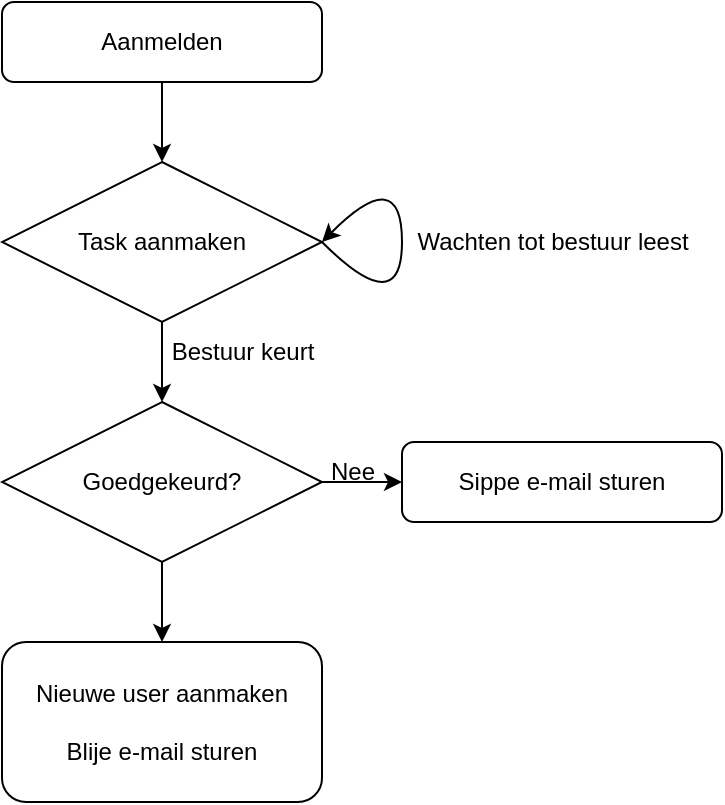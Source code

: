 <mxfile version="26.1.0">
  <diagram name="Page-1" id="TfMKHHPpqszkACd9GYnQ">
    <mxGraphModel dx="1279" dy="731" grid="1" gridSize="10" guides="1" tooltips="1" connect="1" arrows="1" fold="1" page="1" pageScale="1" pageWidth="1200" pageHeight="1600" math="0" shadow="0">
      <root>
        <mxCell id="0" />
        <mxCell id="1" parent="0" />
        <mxCell id="65rThM5jjV6R_LdhtffP-1" value="Aanmelden" style="rounded=1;whiteSpace=wrap;html=1;" vertex="1" parent="1">
          <mxGeometry x="40" y="40" width="160" height="40" as="geometry" />
        </mxCell>
        <mxCell id="65rThM5jjV6R_LdhtffP-2" value="Task aanmaken" style="rhombus;whiteSpace=wrap;html=1;" vertex="1" parent="1">
          <mxGeometry x="40" y="120" width="160" height="80" as="geometry" />
        </mxCell>
        <mxCell id="65rThM5jjV6R_LdhtffP-3" value="" style="endArrow=classic;html=1;rounded=0;exitX=0.5;exitY=1;exitDx=0;exitDy=0;entryX=0.5;entryY=0;entryDx=0;entryDy=0;" edge="1" parent="1" source="65rThM5jjV6R_LdhtffP-1" target="65rThM5jjV6R_LdhtffP-2">
          <mxGeometry width="50" height="50" relative="1" as="geometry">
            <mxPoint x="580" y="180" as="sourcePoint" />
            <mxPoint x="630" y="130" as="targetPoint" />
          </mxGeometry>
        </mxCell>
        <mxCell id="65rThM5jjV6R_LdhtffP-4" value="" style="curved=1;endArrow=classic;html=1;rounded=0;exitX=1;exitY=0.5;exitDx=0;exitDy=0;" edge="1" parent="1" source="65rThM5jjV6R_LdhtffP-2">
          <mxGeometry width="50" height="50" relative="1" as="geometry">
            <mxPoint x="580" y="200" as="sourcePoint" />
            <mxPoint x="200" y="160" as="targetPoint" />
            <Array as="points">
              <mxPoint x="240" y="200" />
              <mxPoint x="240" y="120" />
            </Array>
          </mxGeometry>
        </mxCell>
        <mxCell id="65rThM5jjV6R_LdhtffP-5" value="Wachten tot bestuur leest" style="text;html=1;align=center;verticalAlign=middle;resizable=0;points=[];autosize=1;strokeColor=none;fillColor=none;" vertex="1" parent="1">
          <mxGeometry x="230" y="145" width="170" height="30" as="geometry" />
        </mxCell>
        <mxCell id="65rThM5jjV6R_LdhtffP-6" value="Goedgekeurd?" style="rhombus;whiteSpace=wrap;html=1;" vertex="1" parent="1">
          <mxGeometry x="40" y="240" width="160" height="80" as="geometry" />
        </mxCell>
        <mxCell id="65rThM5jjV6R_LdhtffP-7" value="" style="endArrow=classic;html=1;rounded=0;exitX=0.5;exitY=1;exitDx=0;exitDy=0;entryX=0.5;entryY=0;entryDx=0;entryDy=0;" edge="1" parent="1" source="65rThM5jjV6R_LdhtffP-2" target="65rThM5jjV6R_LdhtffP-6">
          <mxGeometry width="50" height="50" relative="1" as="geometry">
            <mxPoint x="580" y="200" as="sourcePoint" />
            <mxPoint x="630" y="150" as="targetPoint" />
          </mxGeometry>
        </mxCell>
        <mxCell id="65rThM5jjV6R_LdhtffP-8" value="Bestuur keurt" style="text;html=1;align=center;verticalAlign=middle;resizable=0;points=[];autosize=1;strokeColor=none;fillColor=none;" vertex="1" parent="1">
          <mxGeometry x="110" y="200" width="100" height="30" as="geometry" />
        </mxCell>
        <mxCell id="65rThM5jjV6R_LdhtffP-9" value="Sippe e-mail sturen" style="rounded=1;whiteSpace=wrap;html=1;" vertex="1" parent="1">
          <mxGeometry x="240" y="260" width="160" height="40" as="geometry" />
        </mxCell>
        <mxCell id="65rThM5jjV6R_LdhtffP-10" value="" style="endArrow=classic;html=1;rounded=0;exitX=1;exitY=0.5;exitDx=0;exitDy=0;" edge="1" parent="1" source="65rThM5jjV6R_LdhtffP-6">
          <mxGeometry width="50" height="50" relative="1" as="geometry">
            <mxPoint x="580" y="250" as="sourcePoint" />
            <mxPoint x="240" y="280" as="targetPoint" />
          </mxGeometry>
        </mxCell>
        <mxCell id="65rThM5jjV6R_LdhtffP-11" value="Nee" style="text;html=1;align=center;verticalAlign=middle;resizable=0;points=[];autosize=1;strokeColor=none;fillColor=none;" vertex="1" parent="1">
          <mxGeometry x="190" y="260" width="50" height="30" as="geometry" />
        </mxCell>
        <mxCell id="65rThM5jjV6R_LdhtffP-13" value="&lt;div&gt;Nieuwe user aanmaken&lt;/div&gt;&lt;div&gt;&lt;br&gt;&lt;/div&gt;&lt;div&gt;Blije e-mail sturen&lt;br&gt;&lt;/div&gt;" style="rounded=1;whiteSpace=wrap;html=1;" vertex="1" parent="1">
          <mxGeometry x="40" y="360" width="160" height="80" as="geometry" />
        </mxCell>
        <mxCell id="65rThM5jjV6R_LdhtffP-14" value="" style="endArrow=classic;html=1;rounded=0;exitX=0.5;exitY=1;exitDx=0;exitDy=0;entryX=0.5;entryY=0;entryDx=0;entryDy=0;" edge="1" parent="1" source="65rThM5jjV6R_LdhtffP-6" target="65rThM5jjV6R_LdhtffP-13">
          <mxGeometry width="50" height="50" relative="1" as="geometry">
            <mxPoint x="580" y="250" as="sourcePoint" />
            <mxPoint x="630" y="200" as="targetPoint" />
          </mxGeometry>
        </mxCell>
      </root>
    </mxGraphModel>
  </diagram>
</mxfile>
